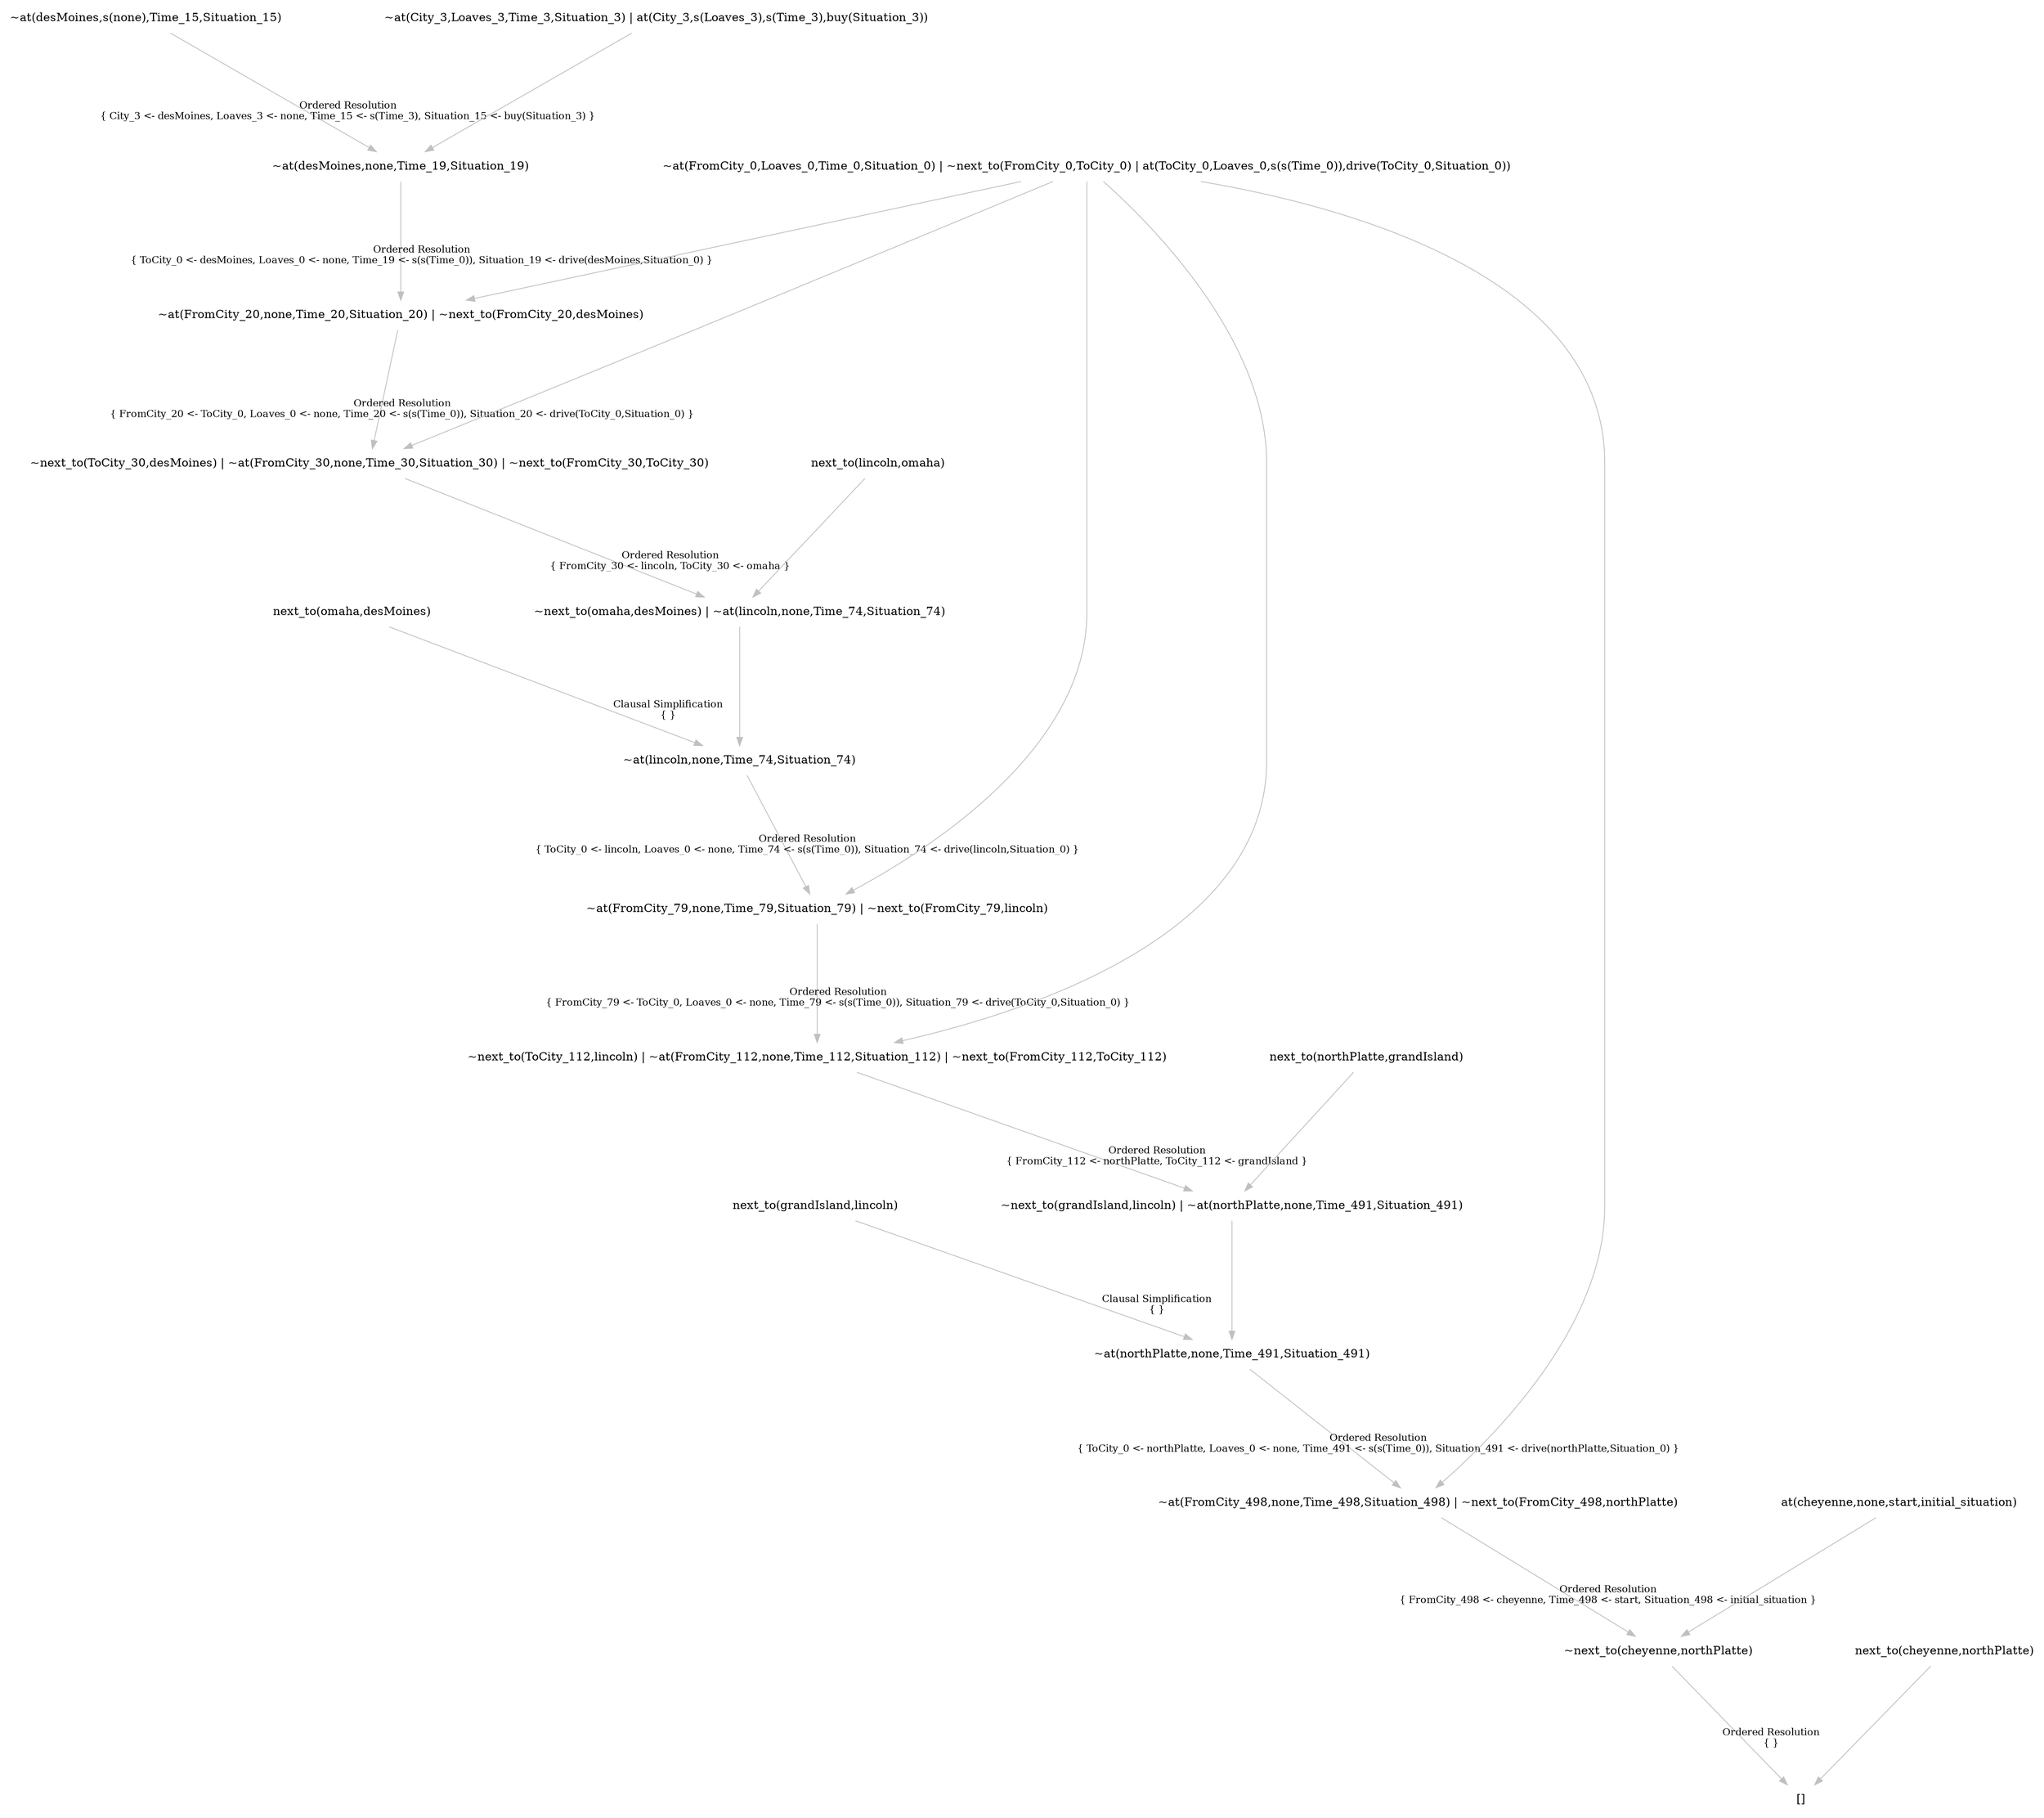 digraph {
	nodesep="1.5"; ranksep=2;
	node [shape=plaintext];
	edge [color=gray];
	"~next_to(cheyenne,northPlatte)" -> "[]" [labelfontcolor=black,labelfontsize="12",headlabel="Ordered Resolution\n{ }",labeldistance="6"];
	"~at(FromCity_498,none,Time_498,Situation_498) | ~next_to(FromCity_498,northPlatte)" -> "~next_to(cheyenne,northPlatte)" [labelfontcolor=black,labelfontsize="12",headlabel="Ordered Resolution\n{ FromCity_498 <- cheyenne, Time_498 <- start, Situation_498 <- initial_situation }",labeldistance="6"];
	"~at(northPlatte,none,Time_491,Situation_491)" -> "~at(FromCity_498,none,Time_498,Situation_498) | ~next_to(FromCity_498,northPlatte)" [labelfontcolor=black,labelfontsize="12",headlabel="Ordered Resolution\n{ ToCity_0 <- northPlatte, Loaves_0 <- none, Time_491 <- s(s(Time_0)), Situation_491 <- drive(northPlatte,Situation_0) }",labeldistance="6"];
	"next_to(grandIsland,lincoln)" -> "~at(northPlatte,none,Time_491,Situation_491)" [labelfontcolor=black,labelfontsize="12",headlabel="Clausal Simplification\n{ }",labeldistance="6"];
	"~next_to(grandIsland,lincoln) | ~at(northPlatte,none,Time_491,Situation_491)" -> "~at(northPlatte,none,Time_491,Situation_491)" ;
	"~next_to(ToCity_112,lincoln) | ~at(FromCity_112,none,Time_112,Situation_112) | ~next_to(FromCity_112,ToCity_112)" -> "~next_to(grandIsland,lincoln) | ~at(northPlatte,none,Time_491,Situation_491)" [labelfontcolor=black,labelfontsize="12",headlabel="Ordered Resolution\n{ FromCity_112 <- northPlatte, ToCity_112 <- grandIsland }",labeldistance="6"];
	"~at(FromCity_79,none,Time_79,Situation_79) | ~next_to(FromCity_79,lincoln)" -> "~next_to(ToCity_112,lincoln) | ~at(FromCity_112,none,Time_112,Situation_112) | ~next_to(FromCity_112,ToCity_112)" [labelfontcolor=black,labelfontsize="12",headlabel="Ordered Resolution\n{ FromCity_79 <- ToCity_0, Loaves_0 <- none, Time_79 <- s(s(Time_0)), Situation_79 <- drive(ToCity_0,Situation_0) }",labeldistance="6"];
	"~at(lincoln,none,Time_74,Situation_74)" -> "~at(FromCity_79,none,Time_79,Situation_79) | ~next_to(FromCity_79,lincoln)" [labelfontcolor=black,labelfontsize="12",headlabel="Ordered Resolution\n{ ToCity_0 <- lincoln, Loaves_0 <- none, Time_74 <- s(s(Time_0)), Situation_74 <- drive(lincoln,Situation_0) }",labeldistance="6"];
	"next_to(omaha,desMoines)" -> "~at(lincoln,none,Time_74,Situation_74)" [labelfontcolor=black,labelfontsize="12",headlabel="Clausal Simplification\n{ }",labeldistance="6"];
	"~next_to(omaha,desMoines) | ~at(lincoln,none,Time_74,Situation_74)" -> "~at(lincoln,none,Time_74,Situation_74)" ;
	"~next_to(ToCity_30,desMoines) | ~at(FromCity_30,none,Time_30,Situation_30) | ~next_to(FromCity_30,ToCity_30)" -> "~next_to(omaha,desMoines) | ~at(lincoln,none,Time_74,Situation_74)" [labelfontcolor=black,labelfontsize="12",headlabel="Ordered Resolution\n{ FromCity_30 <- lincoln, ToCity_30 <- omaha }",labeldistance="6"];
	"~at(FromCity_20,none,Time_20,Situation_20) | ~next_to(FromCity_20,desMoines)" -> "~next_to(ToCity_30,desMoines) | ~at(FromCity_30,none,Time_30,Situation_30) | ~next_to(FromCity_30,ToCity_30)" [labelfontcolor=black,labelfontsize="12",headlabel="Ordered Resolution\n{ FromCity_20 <- ToCity_0, Loaves_0 <- none, Time_20 <- s(s(Time_0)), Situation_20 <- drive(ToCity_0,Situation_0) }",labeldistance="6"];
	"~at(desMoines,none,Time_19,Situation_19)" -> "~at(FromCity_20,none,Time_20,Situation_20) | ~next_to(FromCity_20,desMoines)" [labelfontcolor=black,labelfontsize="12",headlabel="Ordered Resolution\n{ ToCity_0 <- desMoines, Loaves_0 <- none, Time_19 <- s(s(Time_0)), Situation_19 <- drive(desMoines,Situation_0) }",labeldistance="6"];
	"~at(desMoines,s(none),Time_15,Situation_15)" -> "~at(desMoines,none,Time_19,Situation_19)" [labelfontcolor=black,labelfontsize="12",headlabel="Ordered Resolution\n{ City_3 <- desMoines, Loaves_3 <- none, Time_15 <- s(Time_3), Situation_15 <- buy(Situation_3) }",labeldistance="6"];
	"~at(City_3,Loaves_3,Time_3,Situation_3) | at(City_3,s(Loaves_3),s(Time_3),buy(Situation_3))" -> "~at(desMoines,none,Time_19,Situation_19)" ;
	"~at(FromCity_0,Loaves_0,Time_0,Situation_0) | ~next_to(FromCity_0,ToCity_0) | at(ToCity_0,Loaves_0,s(s(Time_0)),drive(ToCity_0,Situation_0))" -> "~at(FromCity_20,none,Time_20,Situation_20) | ~next_to(FromCity_20,desMoines)" ;
	"~at(FromCity_0,Loaves_0,Time_0,Situation_0) | ~next_to(FromCity_0,ToCity_0) | at(ToCity_0,Loaves_0,s(s(Time_0)),drive(ToCity_0,Situation_0))" -> "~next_to(ToCity_30,desMoines) | ~at(FromCity_30,none,Time_30,Situation_30) | ~next_to(FromCity_30,ToCity_30)" ;
	"next_to(lincoln,omaha)" -> "~next_to(omaha,desMoines) | ~at(lincoln,none,Time_74,Situation_74)" ;
	"~at(FromCity_0,Loaves_0,Time_0,Situation_0) | ~next_to(FromCity_0,ToCity_0) | at(ToCity_0,Loaves_0,s(s(Time_0)),drive(ToCity_0,Situation_0))" -> "~at(FromCity_79,none,Time_79,Situation_79) | ~next_to(FromCity_79,lincoln)" ;
	"~at(FromCity_0,Loaves_0,Time_0,Situation_0) | ~next_to(FromCity_0,ToCity_0) | at(ToCity_0,Loaves_0,s(s(Time_0)),drive(ToCity_0,Situation_0))" -> "~next_to(ToCity_112,lincoln) | ~at(FromCity_112,none,Time_112,Situation_112) | ~next_to(FromCity_112,ToCity_112)" ;
	"next_to(northPlatte,grandIsland)" -> "~next_to(grandIsland,lincoln) | ~at(northPlatte,none,Time_491,Situation_491)" ;
	"~at(FromCity_0,Loaves_0,Time_0,Situation_0) | ~next_to(FromCity_0,ToCity_0) | at(ToCity_0,Loaves_0,s(s(Time_0)),drive(ToCity_0,Situation_0))" -> "~at(FromCity_498,none,Time_498,Situation_498) | ~next_to(FromCity_498,northPlatte)" ;
	"at(cheyenne,none,start,initial_situation)" -> "~next_to(cheyenne,northPlatte)" ;
	"next_to(cheyenne,northPlatte)" -> "[]" ;
}

